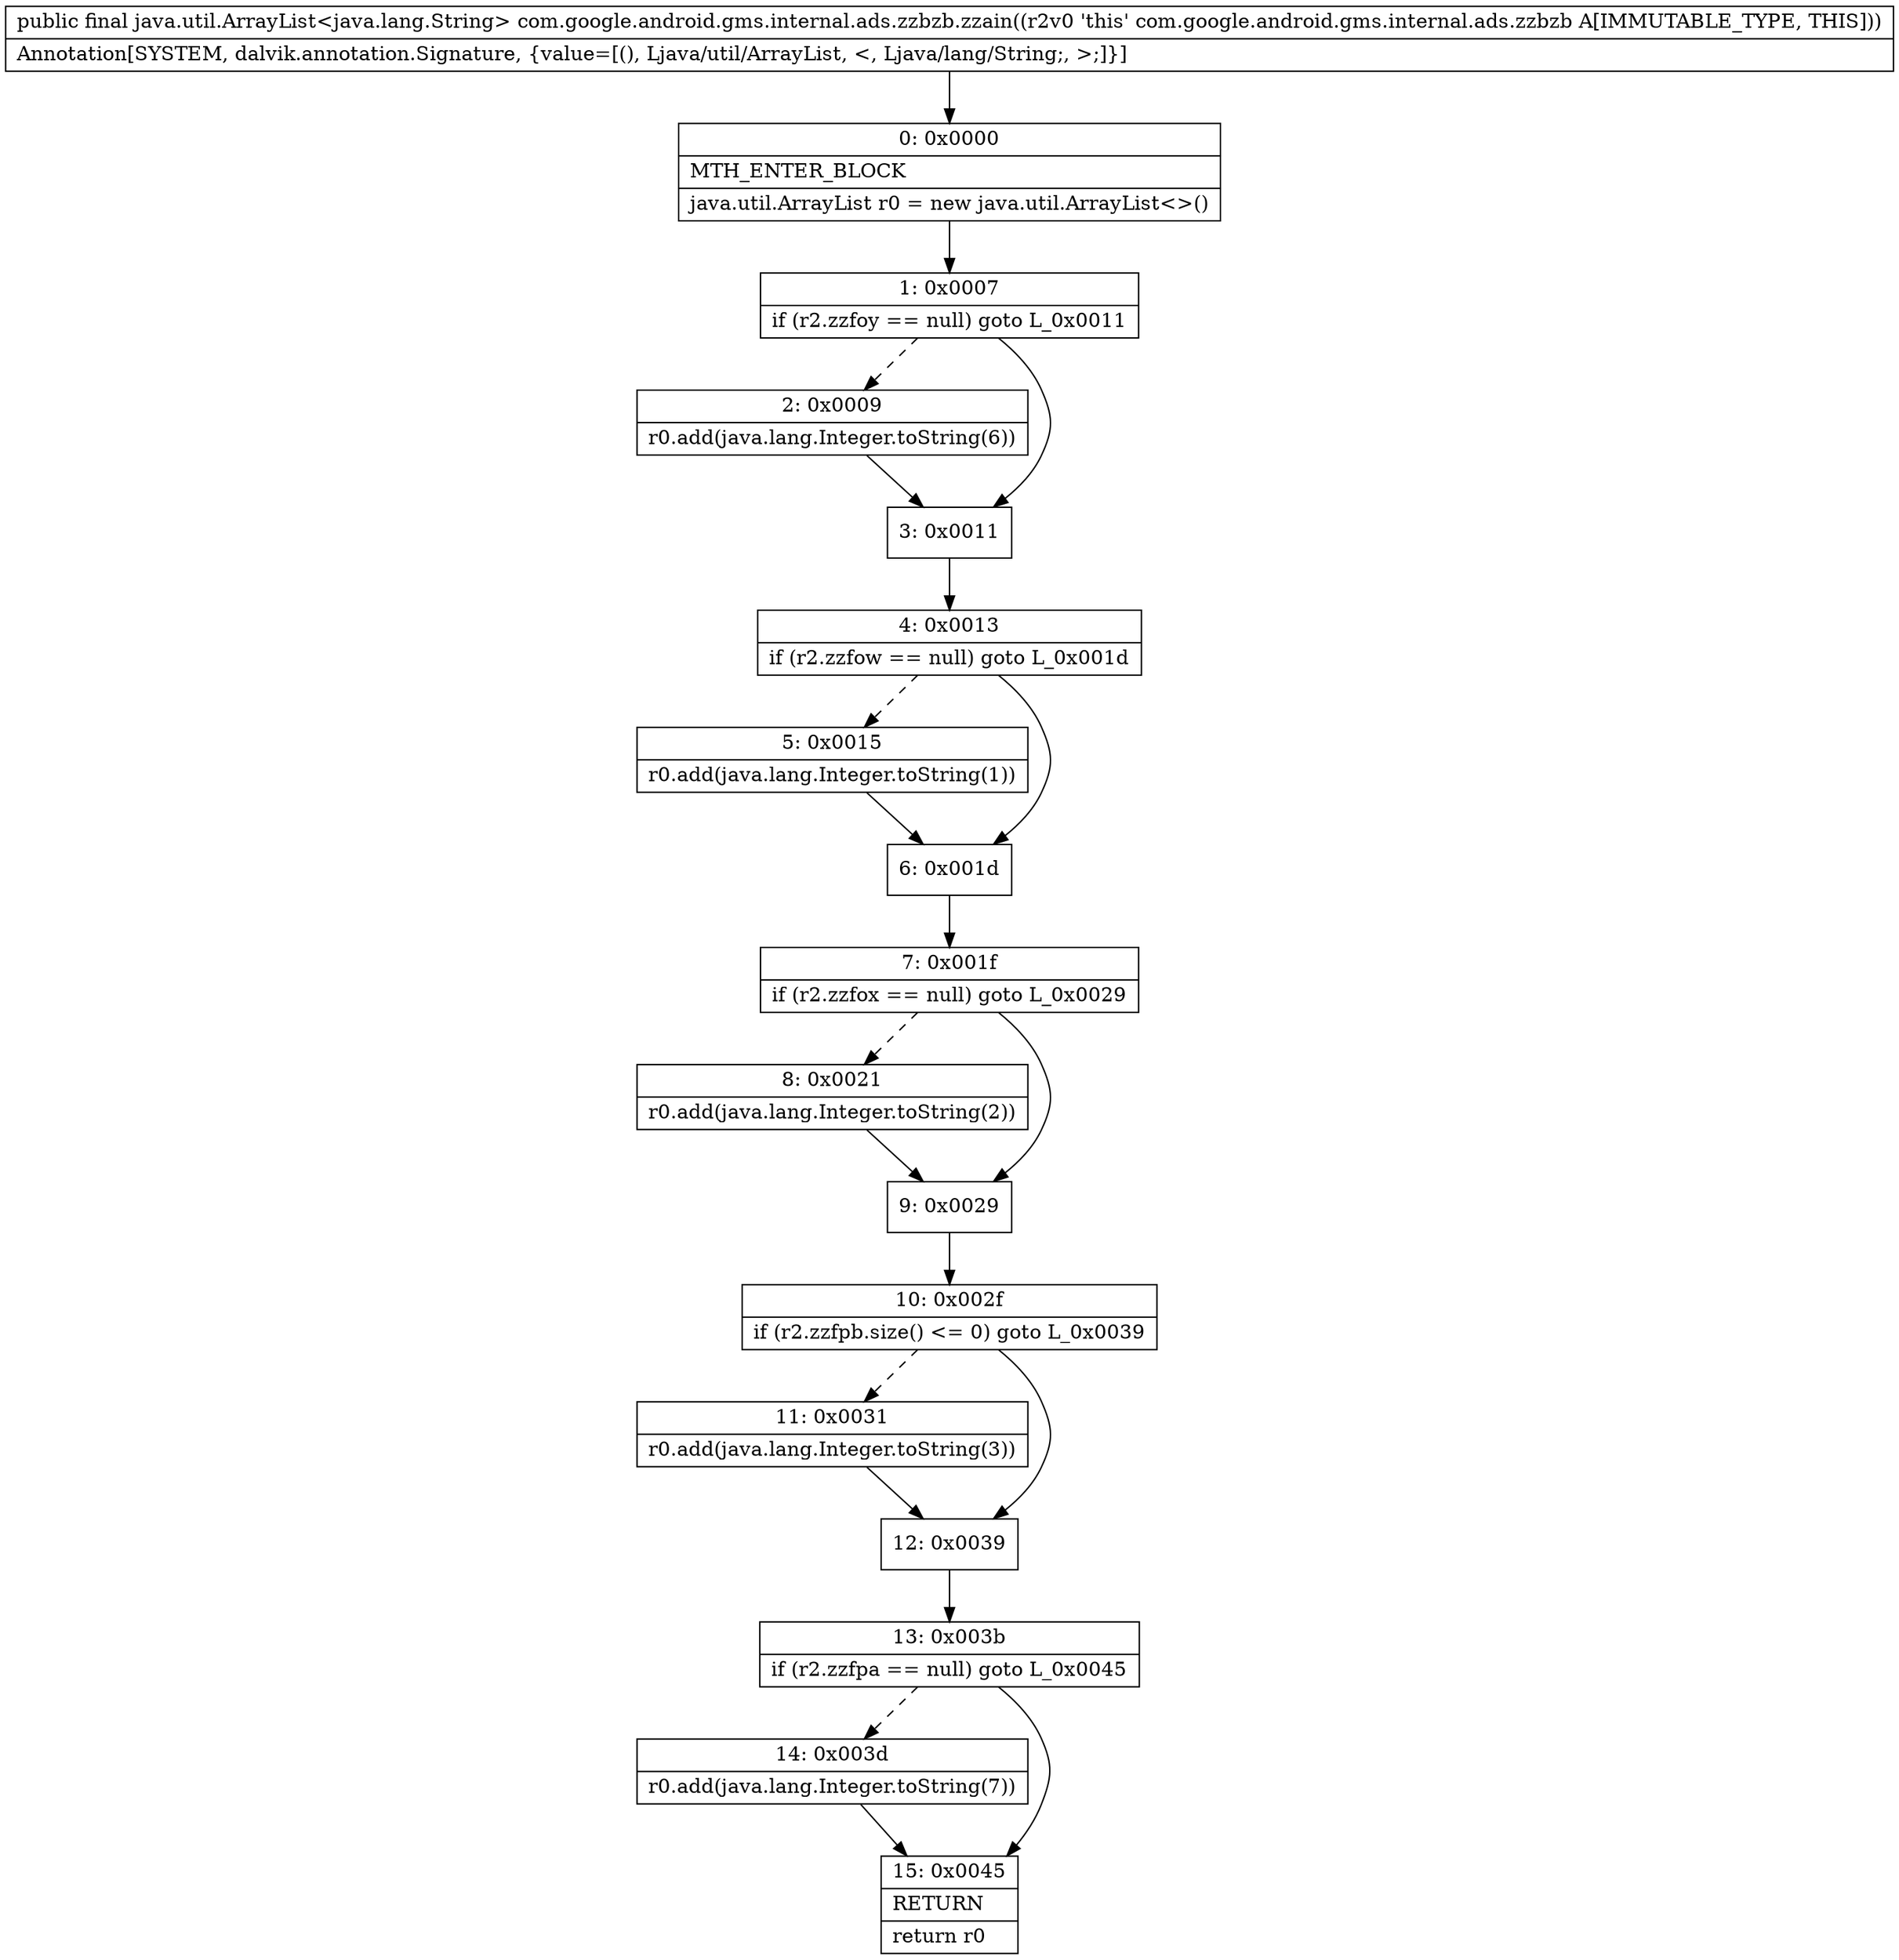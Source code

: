 digraph "CFG forcom.google.android.gms.internal.ads.zzbzb.zzain()Ljava\/util\/ArrayList;" {
Node_0 [shape=record,label="{0\:\ 0x0000|MTH_ENTER_BLOCK\l|java.util.ArrayList r0 = new java.util.ArrayList\<\>()\l}"];
Node_1 [shape=record,label="{1\:\ 0x0007|if (r2.zzfoy == null) goto L_0x0011\l}"];
Node_2 [shape=record,label="{2\:\ 0x0009|r0.add(java.lang.Integer.toString(6))\l}"];
Node_3 [shape=record,label="{3\:\ 0x0011}"];
Node_4 [shape=record,label="{4\:\ 0x0013|if (r2.zzfow == null) goto L_0x001d\l}"];
Node_5 [shape=record,label="{5\:\ 0x0015|r0.add(java.lang.Integer.toString(1))\l}"];
Node_6 [shape=record,label="{6\:\ 0x001d}"];
Node_7 [shape=record,label="{7\:\ 0x001f|if (r2.zzfox == null) goto L_0x0029\l}"];
Node_8 [shape=record,label="{8\:\ 0x0021|r0.add(java.lang.Integer.toString(2))\l}"];
Node_9 [shape=record,label="{9\:\ 0x0029}"];
Node_10 [shape=record,label="{10\:\ 0x002f|if (r2.zzfpb.size() \<= 0) goto L_0x0039\l}"];
Node_11 [shape=record,label="{11\:\ 0x0031|r0.add(java.lang.Integer.toString(3))\l}"];
Node_12 [shape=record,label="{12\:\ 0x0039}"];
Node_13 [shape=record,label="{13\:\ 0x003b|if (r2.zzfpa == null) goto L_0x0045\l}"];
Node_14 [shape=record,label="{14\:\ 0x003d|r0.add(java.lang.Integer.toString(7))\l}"];
Node_15 [shape=record,label="{15\:\ 0x0045|RETURN\l|return r0\l}"];
MethodNode[shape=record,label="{public final java.util.ArrayList\<java.lang.String\> com.google.android.gms.internal.ads.zzbzb.zzain((r2v0 'this' com.google.android.gms.internal.ads.zzbzb A[IMMUTABLE_TYPE, THIS]))  | Annotation[SYSTEM, dalvik.annotation.Signature, \{value=[(), Ljava\/util\/ArrayList, \<, Ljava\/lang\/String;, \>;]\}]\l}"];
MethodNode -> Node_0;
Node_0 -> Node_1;
Node_1 -> Node_2[style=dashed];
Node_1 -> Node_3;
Node_2 -> Node_3;
Node_3 -> Node_4;
Node_4 -> Node_5[style=dashed];
Node_4 -> Node_6;
Node_5 -> Node_6;
Node_6 -> Node_7;
Node_7 -> Node_8[style=dashed];
Node_7 -> Node_9;
Node_8 -> Node_9;
Node_9 -> Node_10;
Node_10 -> Node_11[style=dashed];
Node_10 -> Node_12;
Node_11 -> Node_12;
Node_12 -> Node_13;
Node_13 -> Node_14[style=dashed];
Node_13 -> Node_15;
Node_14 -> Node_15;
}

